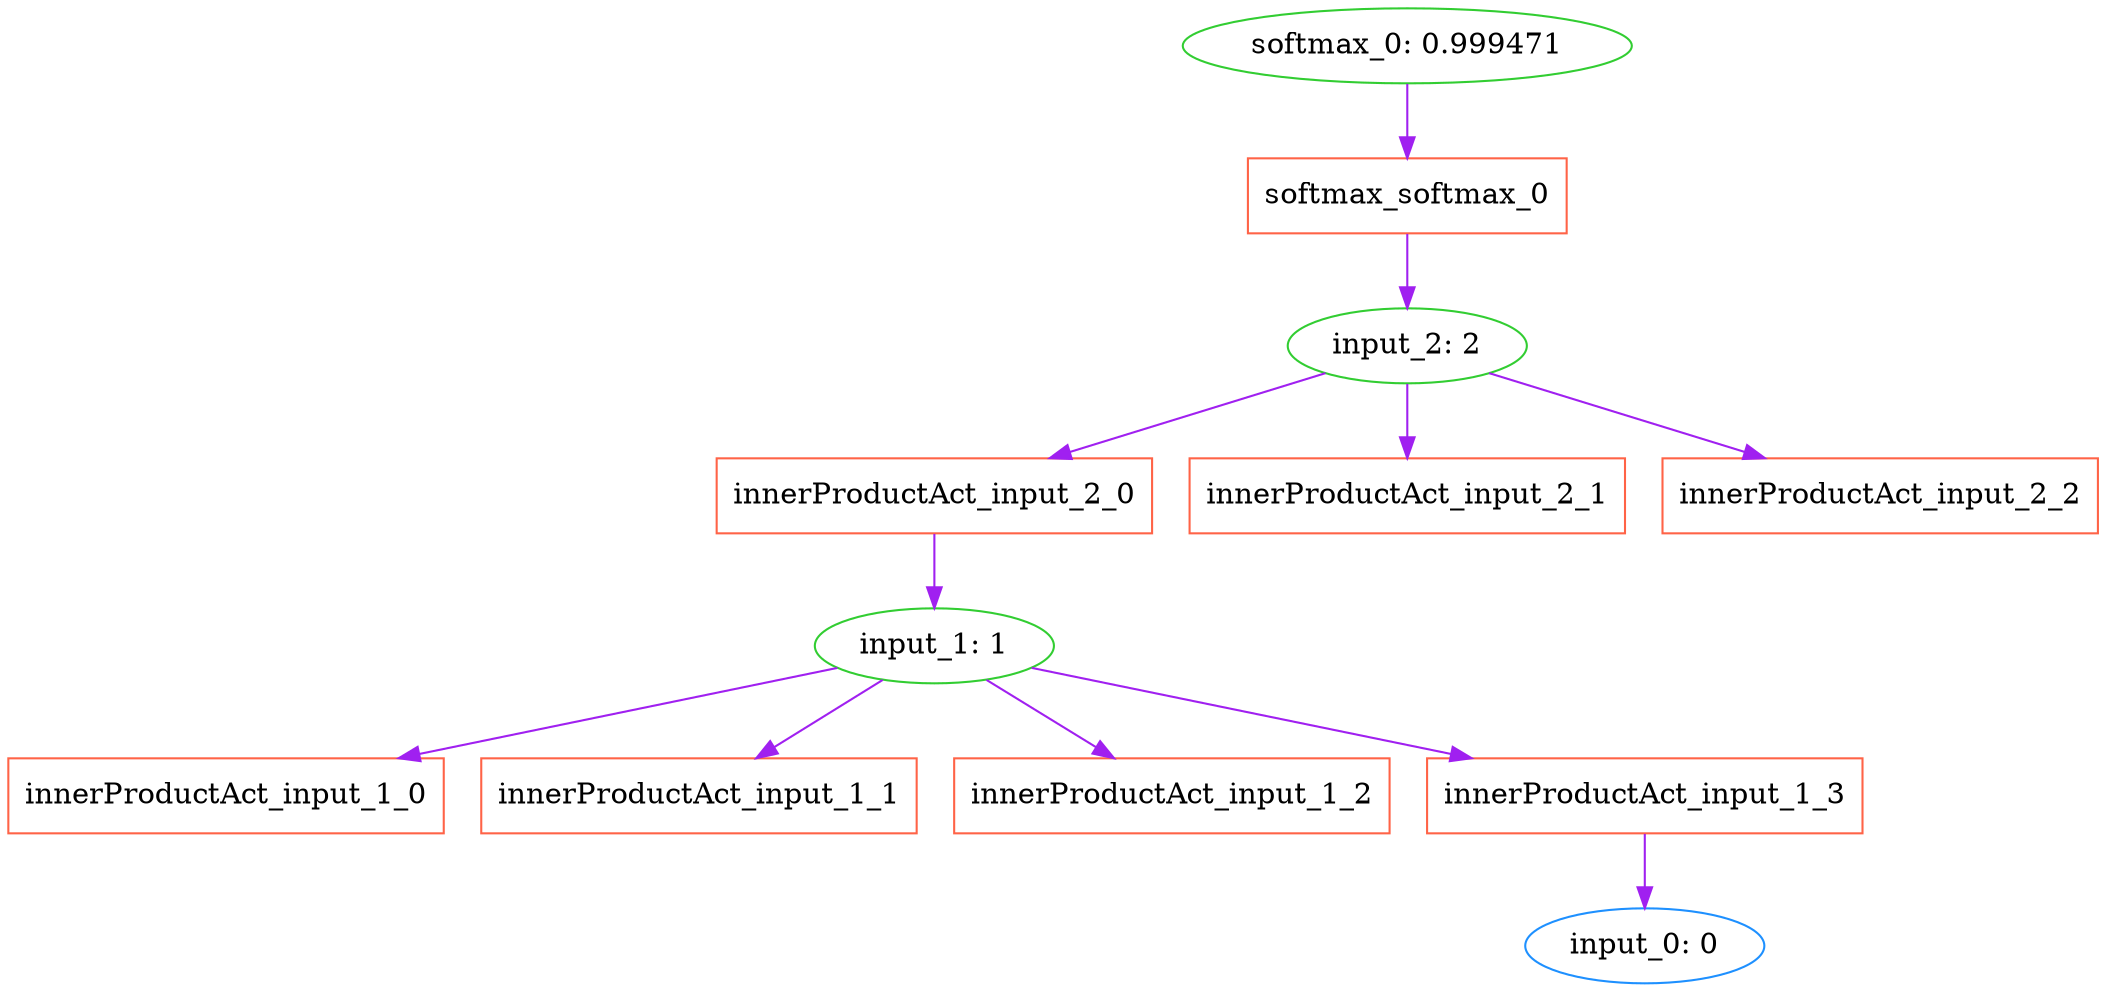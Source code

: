 digraph G {
0 [label="softmax_0: 0.999471", shape=oval, color=limegreen];
1 [label="softmax_softmax_0", shape=box, color=tomato];
2 [label="input_2: 2", shape=oval, color=limegreen];
3 [label="innerProductAct_input_2_0", shape=box, color=tomato];
4 [label="input_1: 1", shape=oval, color=limegreen];
5 [label="innerProductAct_input_1_0", shape=box, color=tomato];
6 [label="innerProductAct_input_1_1", shape=box, color=tomato];
7 [label="innerProductAct_input_1_2", shape=box, color=tomato];
8 [label="innerProductAct_input_1_3", shape=box, color=tomato];
9 [label="input_0: 0", shape=oval, color=dodgerblue];
10 [label="innerProductAct_input_2_1", shape=box, color=tomato];
11 [label="innerProductAct_input_2_2", shape=box, color=tomato];
0->1  [color=purple]
 [label=""];
1->2  [color=purple]
 [label=""];
2->3  [color=purple]
 [label=""];
4->5  [color=purple]
 [label=""];
4->6  [color=purple]
 [label=""];
4->7  [color=purple]
 [label=""];
4->8  [color=purple]
 [label=""];
2->10  [color=purple]
 [label=""];
2->11  [color=purple]
 [label=""];
3->4  [color=purple]
 [label=""];
8->9  [color=purple]
 [label=""];
}
